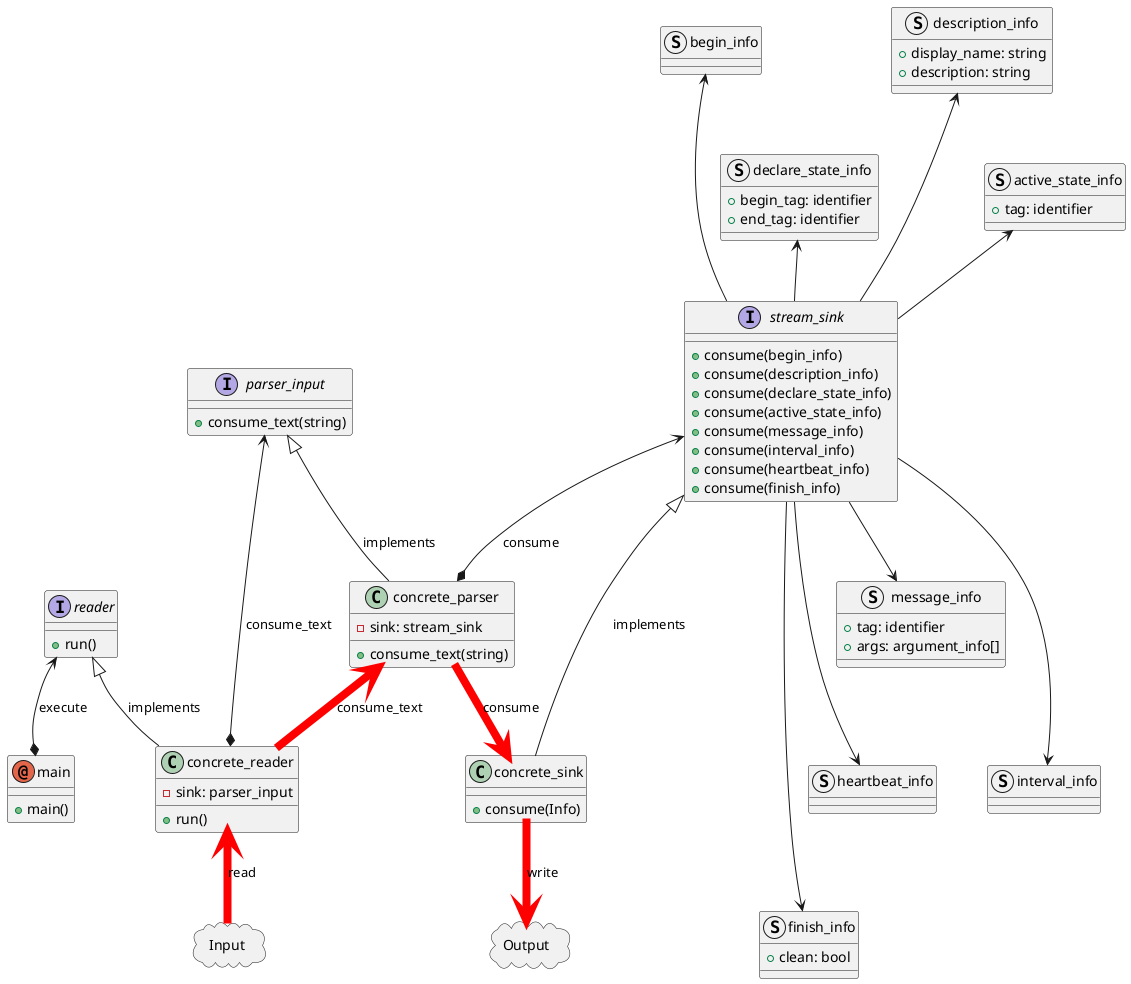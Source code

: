 @startuml

annotation main {
  +main()
}

interface reader {
  +run()
}

reader <--* main : execute

class concrete_reader {
  -sink: parser_input
  +run()
}

reader <|-- concrete_reader : implements

interface parser_input {
  +consume_text(string)
}

parser_input <--* concrete_reader : consume_text

class concrete_parser {
  -sink: stream_sink
  +consume_text(string)
}

parser_input <|-- concrete_parser : implements

interface stream_sink {
  +consume(begin_info)
  +consume(description_info)
  +consume(declare_state_info)
  +consume(active_state_info)
  +consume(message_info)
  +consume(interval_info)
  +consume(heartbeat_info)
  +consume(finish_info)
}

class concrete_sink {
  +consume(Info)
}

stream_sink <--* concrete_parser : consume
stream_sink <|-- concrete_sink : implements

cloud input as "Input" {
}
cloud output as "Output" {
}

struct begin_info {
}
struct description_info {
  +display_name: string
  +description: string
}
begin_info <-- stream_sink
description_info <-- stream_sink

struct declare_state_info {
  +begin_tag: identifier
  +end_tag: identifier
}
struct active_state_info {
  +tag: identifier
}
declare_state_info <-- stream_sink
active_state_info <-- stream_sink

begin_info -[hidden]- declare_state_info
description_info -[hidden]- active_state_info

struct message_info {
  +tag: identifier
  +args: argument_info[]
}
struct interval_info {
}
stream_sink --> message_info
stream_sink --> interval_info

declare_state_info -[hidden]- message_info
active_state_info -[hidden]- interval_info

struct heartbeat_info {
}
struct finish_info {
  +clean: bool
}
stream_sink --> heartbeat_info
stream_sink --> finish_info

message_info -[hidden]- heartbeat_info
message_info -[hidden]- interval_info
interval_info -[hidden]- finish_info

concrete_reader <-[#red,thickness=8]- input : read
concrete_parser <-[#red,thickness=8]- concrete_reader : consume_text 
concrete_parser -[#red,thickness=8]-> concrete_sink : consume
concrete_sink -[#red,thickness=8]-> output : write

@enduml
